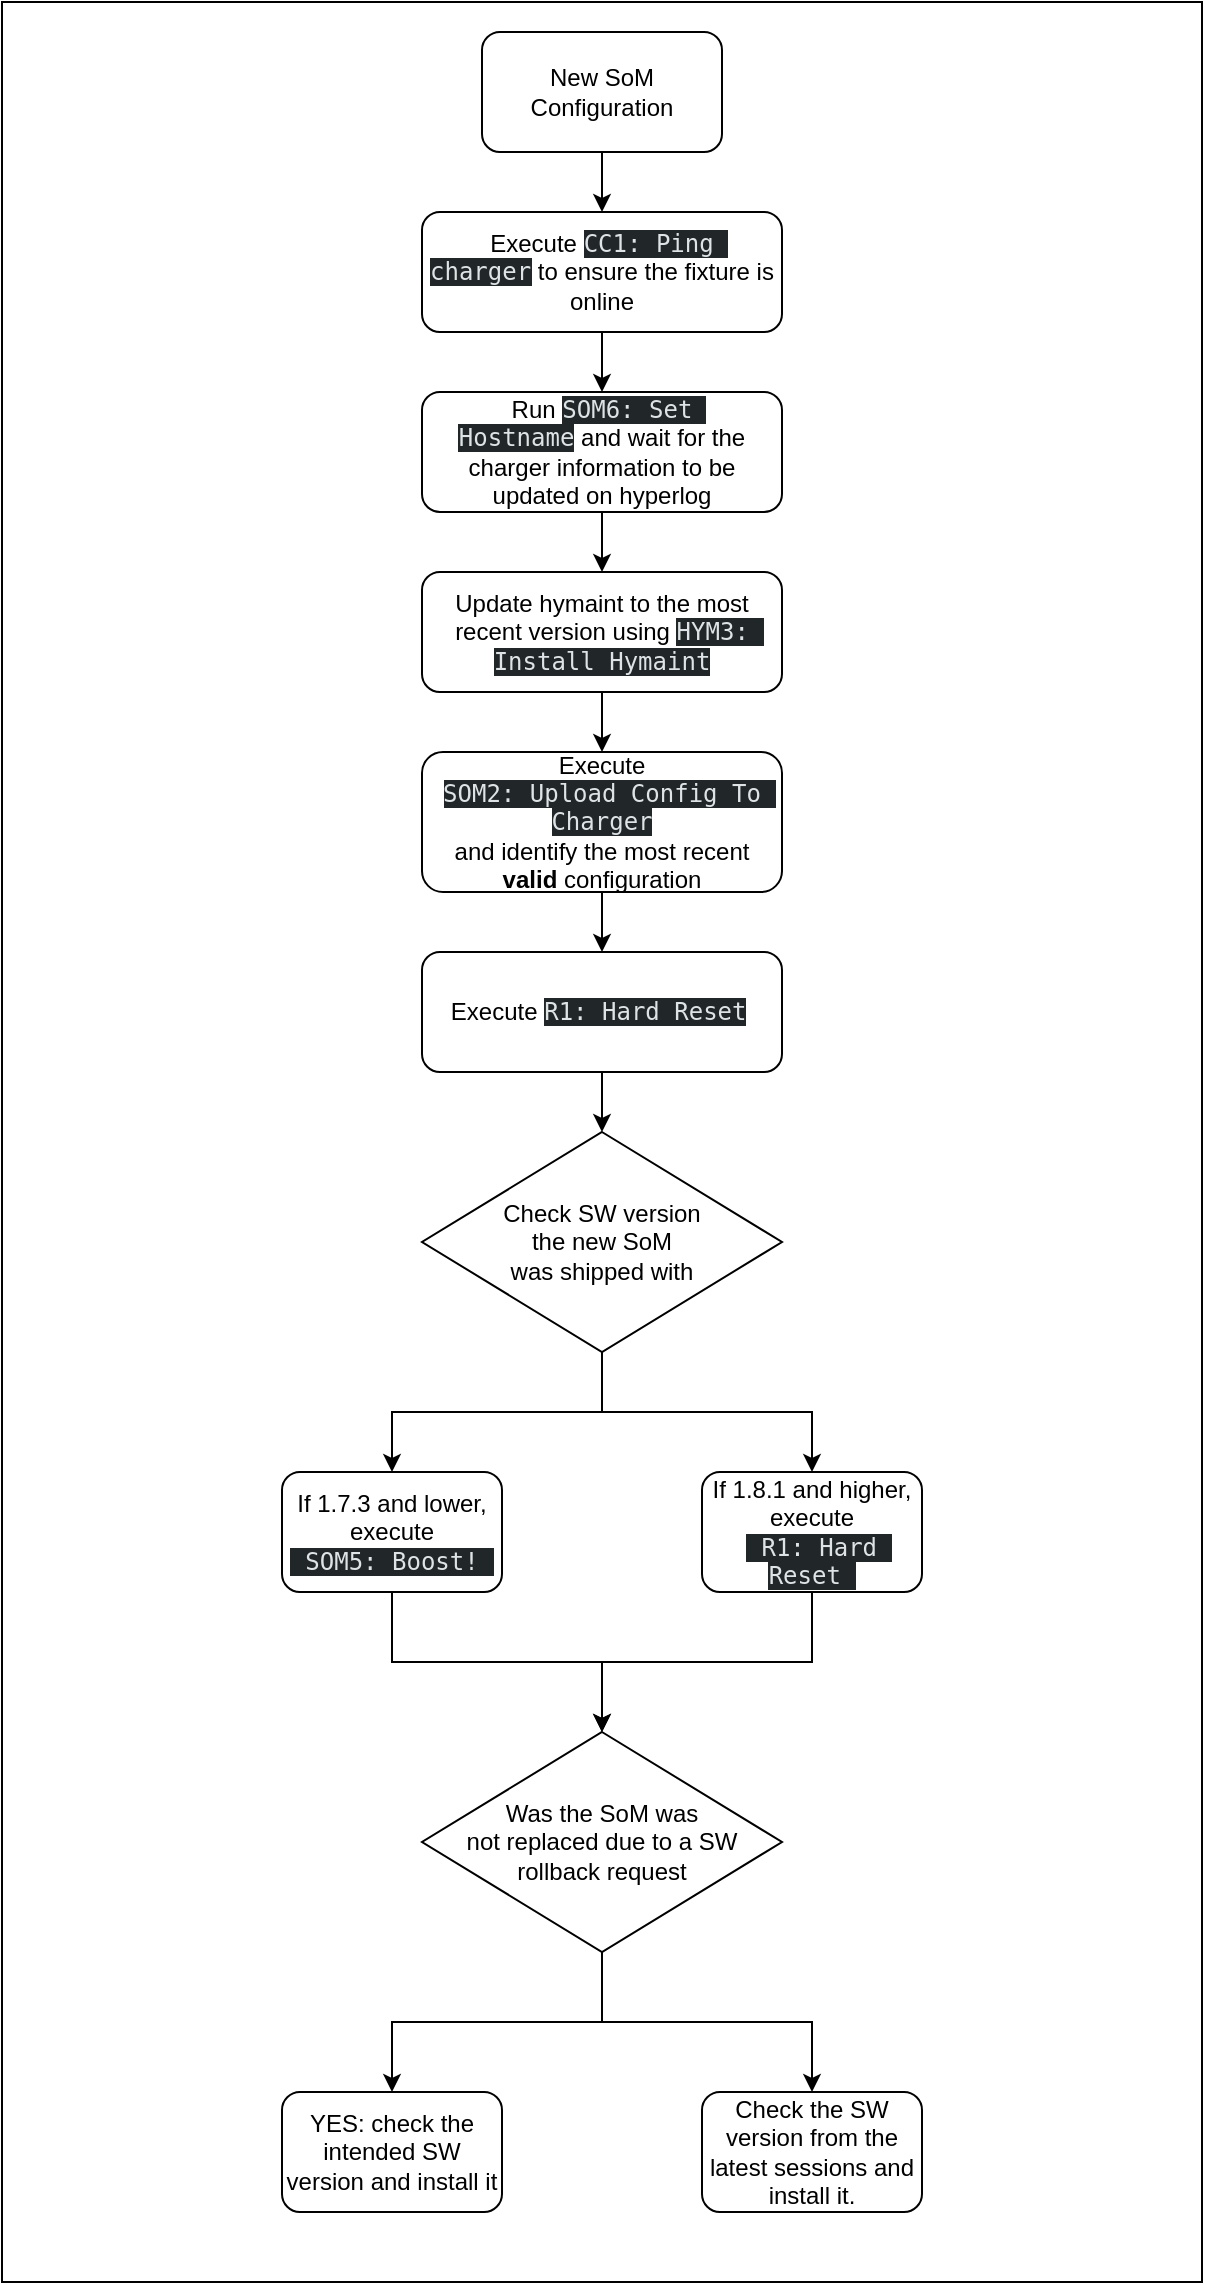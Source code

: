 <mxfile version="27.1.6">
  <diagram id="7AZIaKFDA84dNrpr3-fF" name="Page-1">
    <mxGraphModel dx="2194" dy="1328" grid="1" gridSize="10" guides="1" tooltips="1" connect="1" arrows="1" fold="1" page="1" pageScale="1" pageWidth="827" pageHeight="1169" math="0" shadow="0">
      <root>
        <mxCell id="0" />
        <mxCell id="1" parent="0" />
        <mxCell id="lWXWfnWMMrPsDJzRvSUA-14" value="" style="rounded=0;whiteSpace=wrap;html=1;" vertex="1" parent="1">
          <mxGeometry x="100" y="15" width="600" height="1140" as="geometry" />
        </mxCell>
        <mxCell id="IejAQgSXKc2Y49kBOPVx-13" style="edgeStyle=orthogonalEdgeStyle;rounded=0;orthogonalLoop=1;jettySize=auto;html=1;entryX=0.5;entryY=0;entryDx=0;entryDy=0;" edge="1" parent="1" source="IejAQgSXKc2Y49kBOPVx-10" target="IejAQgSXKc2Y49kBOPVx-11">
          <mxGeometry relative="1" as="geometry" />
        </mxCell>
        <mxCell id="IejAQgSXKc2Y49kBOPVx-10" value="New&amp;nbsp;&lt;span style=&quot;background-color: transparent; color: light-dark(rgb(0, 0, 0), rgb(255, 255, 255));&quot;&gt;SoM Configuration&lt;/span&gt;" style="rounded=1;whiteSpace=wrap;html=1;" vertex="1" parent="1">
          <mxGeometry x="340" y="30" width="120" height="60" as="geometry" />
        </mxCell>
        <mxCell id="IejAQgSXKc2Y49kBOPVx-15" style="edgeStyle=orthogonalEdgeStyle;rounded=0;orthogonalLoop=1;jettySize=auto;html=1;entryX=0.5;entryY=0;entryDx=0;entryDy=0;" edge="1" parent="1" source="IejAQgSXKc2Y49kBOPVx-11" target="IejAQgSXKc2Y49kBOPVx-14">
          <mxGeometry relative="1" as="geometry" />
        </mxCell>
        <mxCell id="IejAQgSXKc2Y49kBOPVx-11" value="Execute &lt;span style=&quot;color: rgb(222, 227, 229); font-family: monospace; text-align: left; white-space-collapse: preserve; background-color: rgb(33, 39, 40);&quot;&gt;CC1: Ping charger&lt;/span&gt;&amp;nbsp;to ensure the fixture is online" style="rounded=1;whiteSpace=wrap;html=1;" vertex="1" parent="1">
          <mxGeometry x="310" y="120" width="180" height="60" as="geometry" />
        </mxCell>
        <mxCell id="IejAQgSXKc2Y49kBOPVx-19" style="edgeStyle=orthogonalEdgeStyle;rounded=0;orthogonalLoop=1;jettySize=auto;html=1;entryX=0.5;entryY=0;entryDx=0;entryDy=0;" edge="1" parent="1" source="IejAQgSXKc2Y49kBOPVx-14" target="IejAQgSXKc2Y49kBOPVx-17">
          <mxGeometry relative="1" as="geometry" />
        </mxCell>
        <mxCell id="IejAQgSXKc2Y49kBOPVx-14" value="Run &lt;span style=&quot;color: rgb(222, 227, 229); font-family: monospace; text-align: left; white-space-collapse: preserve; background-color: rgb(33, 39, 40);&quot;&gt;SOM6: Set Hostname&lt;/span&gt;&amp;nbsp;and wait for the charger information to be updated on hyperlog" style="rounded=1;whiteSpace=wrap;html=1;" vertex="1" parent="1">
          <mxGeometry x="310" y="210" width="180" height="60" as="geometry" />
        </mxCell>
        <mxCell id="IejAQgSXKc2Y49kBOPVx-21" style="edgeStyle=orthogonalEdgeStyle;rounded=0;orthogonalLoop=1;jettySize=auto;html=1;entryX=0.5;entryY=0;entryDx=0;entryDy=0;" edge="1" parent="1" source="IejAQgSXKc2Y49kBOPVx-17" target="IejAQgSXKc2Y49kBOPVx-20">
          <mxGeometry relative="1" as="geometry" />
        </mxCell>
        <mxCell id="IejAQgSXKc2Y49kBOPVx-17" value="Update hymaint to the most recent version using&amp;nbsp;&lt;span style=&quot;color: rgb(222, 227, 229); font-family: monospace; text-align: left; white-space-collapse: preserve; background-color: rgb(33, 39, 40);&quot;&gt;HYM3: Install Hymaint&lt;/span&gt;" style="rounded=1;whiteSpace=wrap;html=1;" vertex="1" parent="1">
          <mxGeometry x="310" y="300" width="180" height="60" as="geometry" />
        </mxCell>
        <mxCell id="IejAQgSXKc2Y49kBOPVx-23" style="edgeStyle=orthogonalEdgeStyle;rounded=0;orthogonalLoop=1;jettySize=auto;html=1;entryX=0.5;entryY=0;entryDx=0;entryDy=0;" edge="1" parent="1" source="IejAQgSXKc2Y49kBOPVx-20" target="IejAQgSXKc2Y49kBOPVx-22">
          <mxGeometry relative="1" as="geometry" />
        </mxCell>
        <mxCell id="IejAQgSXKc2Y49kBOPVx-20" value="Execute&lt;div&gt;&lt;span style=&quot;color: rgb(222, 227, 229); font-family: monospace; text-align: left; white-space-collapse: preserve; background-color: rgb(33, 39, 40);&quot;&gt;SOM2: Upload Config To Charger&lt;/span&gt;&lt;/div&gt;&lt;div&gt;and identify the most recent &lt;b&gt;valid &lt;/b&gt;configuration&lt;/div&gt;" style="rounded=1;whiteSpace=wrap;html=1;" vertex="1" parent="1">
          <mxGeometry x="310" y="390" width="180" height="70" as="geometry" />
        </mxCell>
        <mxCell id="IejAQgSXKc2Y49kBOPVx-25" style="edgeStyle=orthogonalEdgeStyle;rounded=0;orthogonalLoop=1;jettySize=auto;html=1;entryX=0.5;entryY=0;entryDx=0;entryDy=0;" edge="1" parent="1" source="IejAQgSXKc2Y49kBOPVx-22" target="IejAQgSXKc2Y49kBOPVx-24">
          <mxGeometry relative="1" as="geometry" />
        </mxCell>
        <mxCell id="IejAQgSXKc2Y49kBOPVx-22" value="Execute&amp;nbsp;&lt;span style=&quot;color: rgb(222, 227, 229); font-family: monospace; text-align: left; white-space-collapse: preserve; background-color: rgb(33, 39, 40);&quot;&gt;R1: Hard Reset&lt;/span&gt;&amp;nbsp;" style="rounded=1;whiteSpace=wrap;html=1;" vertex="1" parent="1">
          <mxGeometry x="310" y="490" width="180" height="60" as="geometry" />
        </mxCell>
        <mxCell id="IejAQgSXKc2Y49kBOPVx-34" style="edgeStyle=orthogonalEdgeStyle;rounded=0;orthogonalLoop=1;jettySize=auto;html=1;entryX=0.5;entryY=0;entryDx=0;entryDy=0;" edge="1" parent="1" source="IejAQgSXKc2Y49kBOPVx-24" target="IejAQgSXKc2Y49kBOPVx-26">
          <mxGeometry relative="1" as="geometry" />
        </mxCell>
        <mxCell id="IejAQgSXKc2Y49kBOPVx-36" style="edgeStyle=orthogonalEdgeStyle;rounded=0;orthogonalLoop=1;jettySize=auto;html=1;entryX=0.5;entryY=0;entryDx=0;entryDy=0;" edge="1" parent="1" source="IejAQgSXKc2Y49kBOPVx-24" target="IejAQgSXKc2Y49kBOPVx-33">
          <mxGeometry relative="1" as="geometry" />
        </mxCell>
        <mxCell id="IejAQgSXKc2Y49kBOPVx-24" value="Check SW version&lt;div&gt;the new SoM&lt;/div&gt;&lt;div&gt;was shipped with&lt;/div&gt;" style="rhombus;whiteSpace=wrap;html=1;" vertex="1" parent="1">
          <mxGeometry x="310" y="580" width="180" height="110" as="geometry" />
        </mxCell>
        <mxCell id="lWXWfnWMMrPsDJzRvSUA-5" style="edgeStyle=orthogonalEdgeStyle;rounded=0;orthogonalLoop=1;jettySize=auto;html=1;entryX=0.5;entryY=0;entryDx=0;entryDy=0;" edge="1" parent="1" source="IejAQgSXKc2Y49kBOPVx-26" target="lWXWfnWMMrPsDJzRvSUA-4">
          <mxGeometry relative="1" as="geometry" />
        </mxCell>
        <mxCell id="IejAQgSXKc2Y49kBOPVx-26" value="&lt;div&gt;If 1.7.3 and lower, execute&lt;/div&gt;&lt;div&gt;&lt;span style=&quot;color: rgb(222, 227, 229); font-family: monospace; text-align: left; white-space-collapse: preserve; background-color: rgb(33, 39, 40);&quot;&gt; SOM5: Boost! &lt;/span&gt;&lt;/div&gt;" style="rounded=1;whiteSpace=wrap;html=1;" vertex="1" parent="1">
          <mxGeometry x="240" y="750" width="110" height="60" as="geometry" />
        </mxCell>
        <mxCell id="lWXWfnWMMrPsDJzRvSUA-6" style="edgeStyle=orthogonalEdgeStyle;rounded=0;orthogonalLoop=1;jettySize=auto;html=1;entryX=0.5;entryY=0;entryDx=0;entryDy=0;" edge="1" parent="1" source="IejAQgSXKc2Y49kBOPVx-33" target="lWXWfnWMMrPsDJzRvSUA-4">
          <mxGeometry relative="1" as="geometry" />
        </mxCell>
        <mxCell id="IejAQgSXKc2Y49kBOPVx-33" value="&lt;div&gt;If 1.8.1 and higher,&lt;/div&gt;&lt;div&gt;execute&lt;/div&gt;&lt;div&gt;&lt;span style=&quot;color: rgb(222, 227, 229); font-family: monospace; text-align: left; white-space-collapse: preserve; background-color: rgb(33, 39, 40);&quot;&gt; R1: Hard Reset &lt;/span&gt;&lt;/div&gt;" style="rounded=1;whiteSpace=wrap;html=1;" vertex="1" parent="1">
          <mxGeometry x="450" y="750" width="110" height="60" as="geometry" />
        </mxCell>
        <mxCell id="lWXWfnWMMrPsDJzRvSUA-12" style="edgeStyle=orthogonalEdgeStyle;rounded=0;orthogonalLoop=1;jettySize=auto;html=1;entryX=0.5;entryY=0;entryDx=0;entryDy=0;" edge="1" parent="1" source="lWXWfnWMMrPsDJzRvSUA-4" target="lWXWfnWMMrPsDJzRvSUA-9">
          <mxGeometry relative="1" as="geometry" />
        </mxCell>
        <mxCell id="lWXWfnWMMrPsDJzRvSUA-13" style="edgeStyle=orthogonalEdgeStyle;rounded=0;orthogonalLoop=1;jettySize=auto;html=1;entryX=0.5;entryY=0;entryDx=0;entryDy=0;" edge="1" parent="1" source="lWXWfnWMMrPsDJzRvSUA-4" target="lWXWfnWMMrPsDJzRvSUA-10">
          <mxGeometry relative="1" as="geometry" />
        </mxCell>
        <mxCell id="lWXWfnWMMrPsDJzRvSUA-4" value="Was the SoM was&lt;div&gt;not replaced due to a SW rollback request&lt;/div&gt;" style="rhombus;whiteSpace=wrap;html=1;" vertex="1" parent="1">
          <mxGeometry x="310" y="880" width="180" height="110" as="geometry" />
        </mxCell>
        <mxCell id="lWXWfnWMMrPsDJzRvSUA-9" value="&lt;div&gt;YES: check the intended SW version and install it&lt;/div&gt;" style="rounded=1;whiteSpace=wrap;html=1;" vertex="1" parent="1">
          <mxGeometry x="240" y="1060" width="110" height="60" as="geometry" />
        </mxCell>
        <mxCell id="lWXWfnWMMrPsDJzRvSUA-10" value="&lt;div&gt;Check the SW version from the latest sessions and install it.&lt;/div&gt;" style="rounded=1;whiteSpace=wrap;html=1;" vertex="1" parent="1">
          <mxGeometry x="450" y="1060" width="110" height="60" as="geometry" />
        </mxCell>
      </root>
    </mxGraphModel>
  </diagram>
</mxfile>

